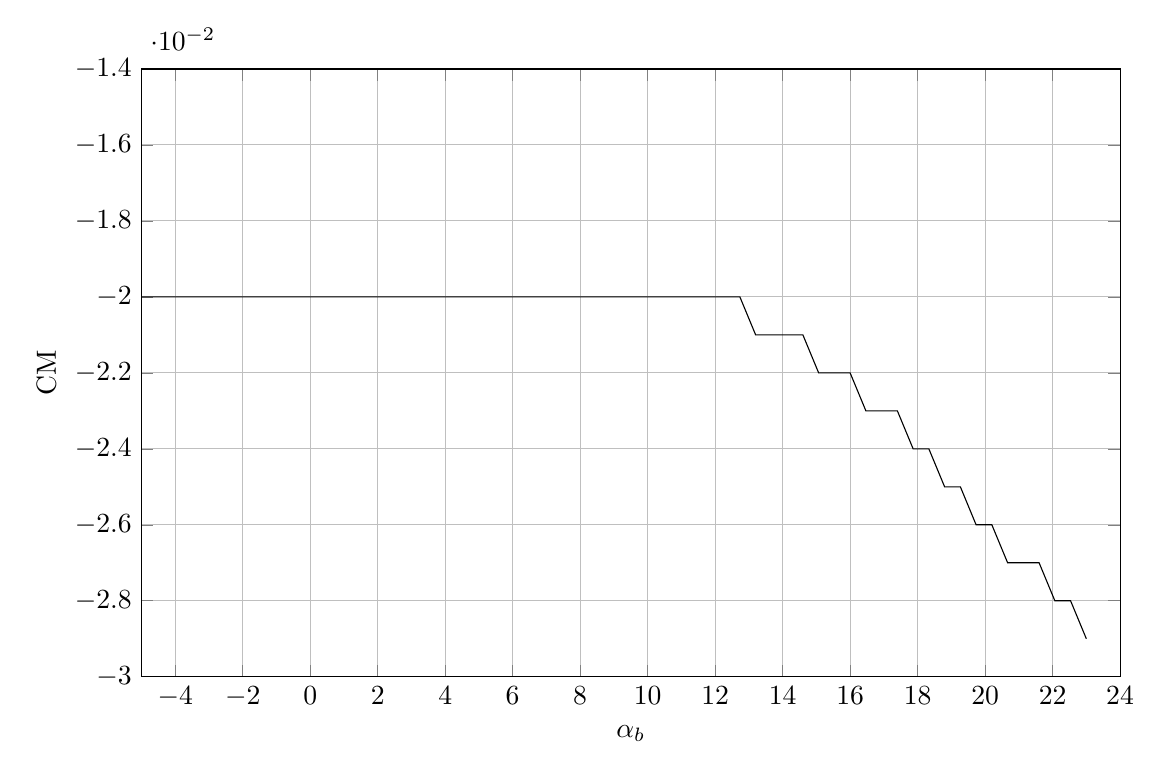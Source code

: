 % Moment Coefficient vs alpha for Wing respect to A C 
\begin{tikzpicture}

\begin{axis}[
width=14.01cm,
height=9.3cm,
xmin=-5,
xmax=24,
xlabel={$\alpha_b$},
xmajorgrids,
ymin=-0.03,
ymax=-0.014,
ylabel={CM},
ymajorgrids,
]
\addplot [
color=black,
solid
]
table[row sep=crcr]{
-5.0	-0.02\\
-4.533	-0.02\\
-4.067	-0.02\\
-3.6	-0.02\\
-3.133	-0.02\\
-2.667	-0.02\\
-2.2	-0.02\\
-1.733	-0.02\\
-1.267	-0.02\\
-0.8	-0.02\\
-0.333	-0.02\\
0.133	-0.02\\
0.6	-0.02\\
1.067	-0.02\\
1.533	-0.02\\
2.0	-0.02\\
2.467	-0.02\\
2.933	-0.02\\
3.4	-0.02\\
3.867	-0.02\\
4.333	-0.02\\
4.8	-0.02\\
5.267	-0.02\\
5.733	-0.02\\
6.2	-0.02\\
6.667	-0.02\\
7.133	-0.02\\
7.6	-0.02\\
8.067	-0.02\\
8.533	-0.02\\
9.0	-0.02\\
9.467	-0.02\\
9.933	-0.02\\
10.4	-0.02\\
10.867	-0.02\\
11.333	-0.02\\
11.8	-0.02\\
12.267	-0.02\\
12.733	-0.02\\
13.2	-0.021\\
13.667	-0.021\\
14.133	-0.021\\
14.6	-0.021\\
15.067	-0.022\\
15.533	-0.022\\
16.0	-0.022\\
16.467	-0.023\\
16.933	-0.023\\
17.4	-0.023\\
17.867	-0.024\\
18.333	-0.024\\
18.8	-0.025\\
19.267	-0.025\\
19.733	-0.026\\
20.2	-0.026\\
20.667	-0.027\\
21.133	-0.027\\
21.6	-0.027\\
22.067	-0.028\\
22.533	-0.028\\
23.0	-0.029\\
};
\end{axis}
\end{tikzpicture}%
